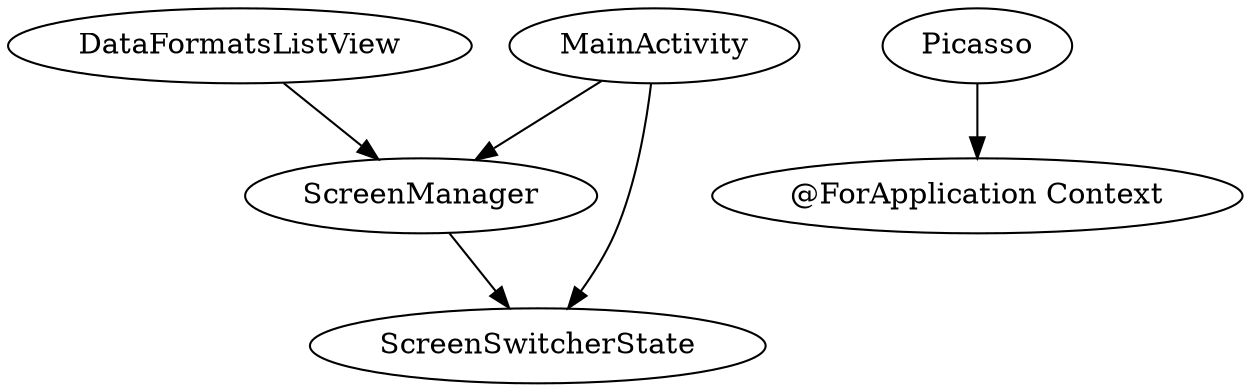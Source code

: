 digraph G1 {
  concentrate = true;
  DataFormatsListView -> ScreenManager;
  MainActivity -> ScreenManager;
  MainActivity -> ScreenSwitcherState;
  n2 [label="@ForApplication Context"];
  Picasso -> n2;
  ScreenManager -> ScreenSwitcherState;
}
